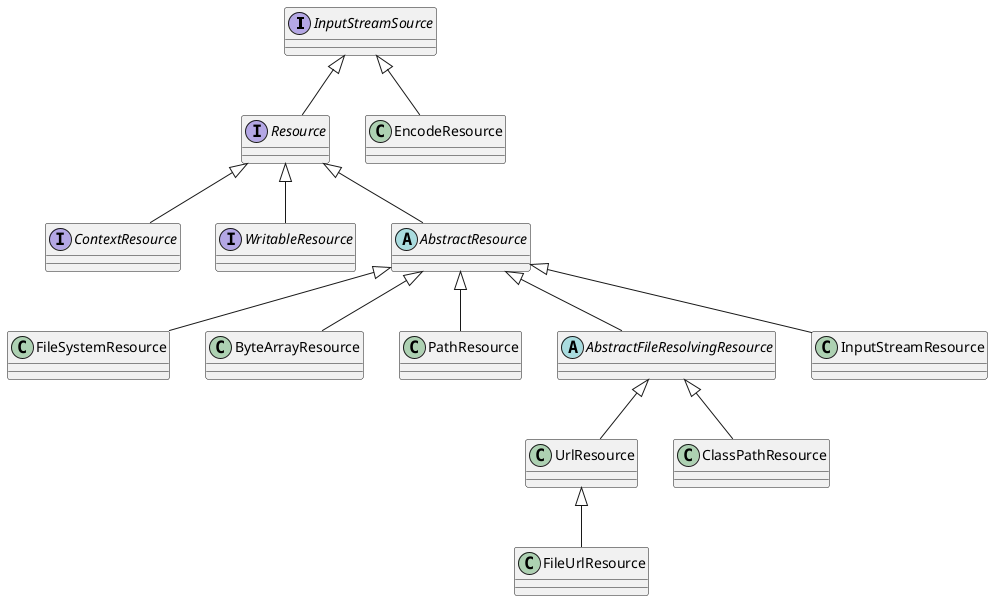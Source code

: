 @startuml

interface InputStreamSource
interface Resource
class EncodeResource

InputStreamSource <|-- Resource
InputStreamSource <|-- EncodeResource


interface ContextResource
interface WritableResource
abstract class AbstractResource

Resource <|-- AbstractResource
Resource <|-- ContextResource
Resource <|-- WritableResource

class FileSystemResource
class ByteArrayResource
class PathResource
abstract  class AbstractFileResolvingResource
class InputStreamResource

AbstractResource <|-- FileSystemResource
AbstractResource <|-- PathResource
AbstractResource <|-- ByteArrayResource
AbstractResource <|-- AbstractFileResolvingResource
AbstractResource <|-- InputStreamResource

class UrlResource
class ClassPathResource

AbstractFileResolvingResource <|-- UrlResource
AbstractFileResolvingResource <|-- ClassPathResource

class FileUrlResource

UrlResource <|-- FileUrlResource
@enduml